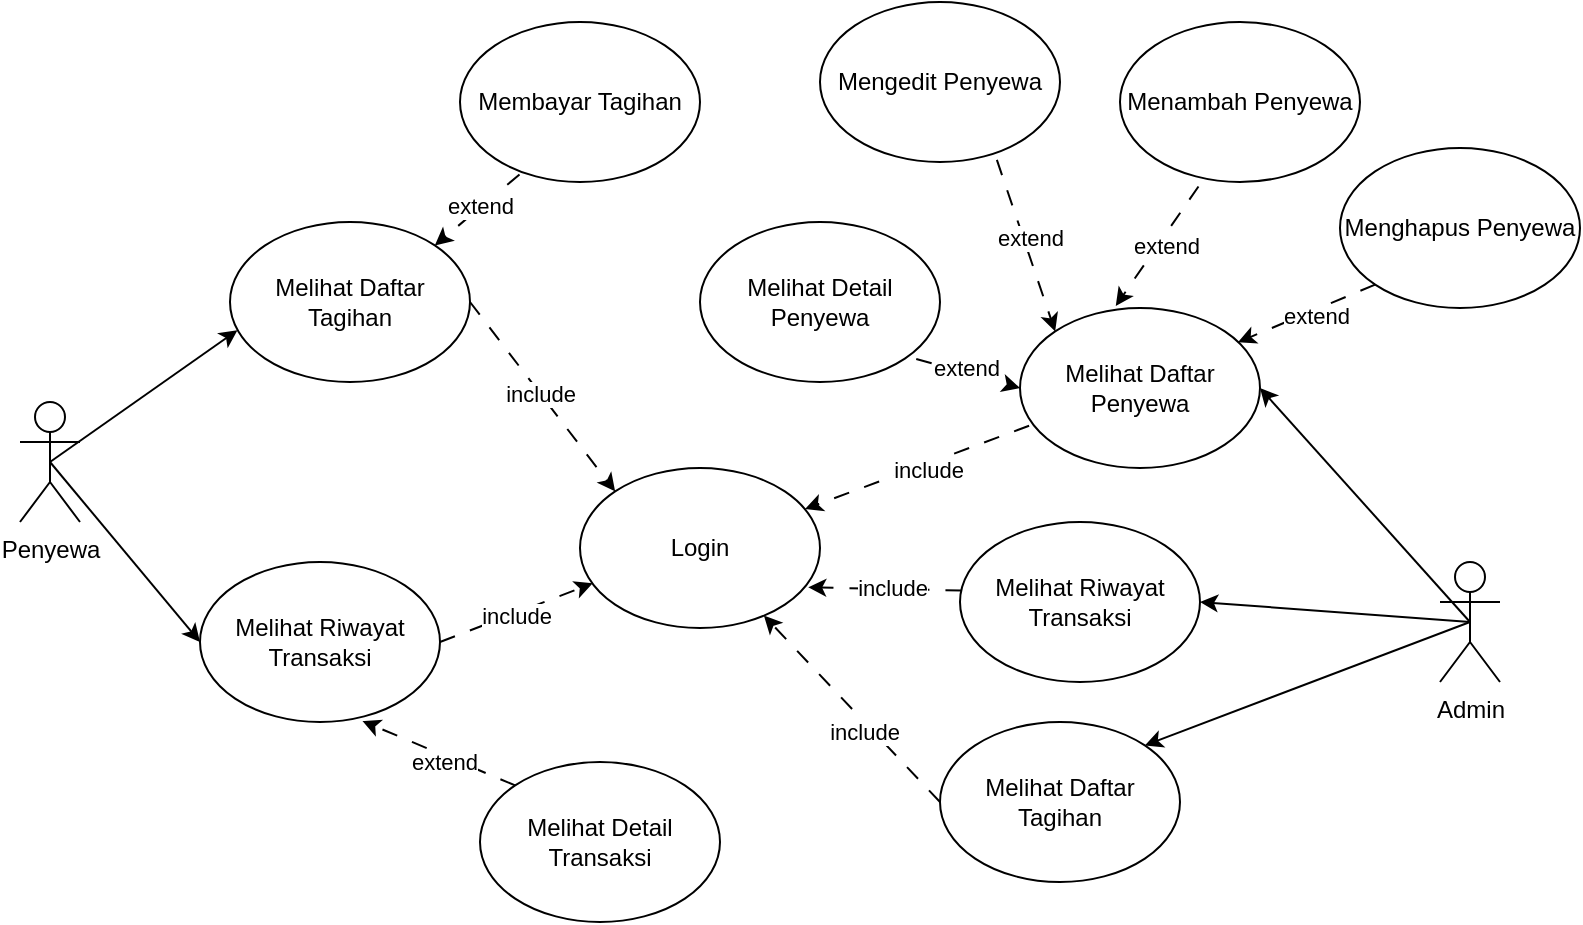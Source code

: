 <mxfile version="24.4.0" type="github">
  <diagram name="Halaman-1" id="odqo5G6KU87LUE8fHCEU">
    <mxGraphModel dx="880" dy="545" grid="1" gridSize="10" guides="1" tooltips="1" connect="1" arrows="1" fold="1" page="1" pageScale="1" pageWidth="1169" pageHeight="827" math="0" shadow="0">
      <root>
        <mxCell id="0" />
        <mxCell id="1" parent="0" />
        <mxCell id="24-caCGKZ3hmqMoE8zOM-1" value="Admin" style="shape=umlActor;verticalLabelPosition=bottom;verticalAlign=top;html=1;outlineConnect=0;" parent="1" vertex="1">
          <mxGeometry x="860" y="460" width="30" height="60" as="geometry" />
        </mxCell>
        <mxCell id="24-caCGKZ3hmqMoE8zOM-2" value="Penyewa" style="shape=umlActor;verticalLabelPosition=bottom;verticalAlign=top;html=1;outlineConnect=0;" parent="1" vertex="1">
          <mxGeometry x="150" y="380" width="30" height="60" as="geometry" />
        </mxCell>
        <mxCell id="24-caCGKZ3hmqMoE8zOM-4" value="Login" style="ellipse;whiteSpace=wrap;html=1;" parent="1" vertex="1">
          <mxGeometry x="430" y="413" width="120" height="80" as="geometry" />
        </mxCell>
        <mxCell id="24-caCGKZ3hmqMoE8zOM-5" value="Melihat Daftar Penyewa" style="ellipse;whiteSpace=wrap;html=1;" parent="1" vertex="1">
          <mxGeometry x="650" y="333" width="120" height="80" as="geometry" />
        </mxCell>
        <mxCell id="24-caCGKZ3hmqMoE8zOM-6" value="Melihat Riwayat Transaksi" style="ellipse;whiteSpace=wrap;html=1;" parent="1" vertex="1">
          <mxGeometry x="620" y="440" width="120" height="80" as="geometry" />
        </mxCell>
        <mxCell id="24-caCGKZ3hmqMoE8zOM-7" value="Melihat Daftar Tagihan" style="ellipse;whiteSpace=wrap;html=1;" parent="1" vertex="1">
          <mxGeometry x="610" y="540" width="120" height="80" as="geometry" />
        </mxCell>
        <mxCell id="24-caCGKZ3hmqMoE8zOM-11" value="" style="endArrow=classic;html=1;rounded=0;entryX=1;entryY=0.5;entryDx=0;entryDy=0;exitX=0.5;exitY=0.5;exitDx=0;exitDy=0;exitPerimeter=0;" parent="1" source="24-caCGKZ3hmqMoE8zOM-1" target="24-caCGKZ3hmqMoE8zOM-5" edge="1">
          <mxGeometry width="50" height="50" relative="1" as="geometry">
            <mxPoint x="1070" y="540" as="sourcePoint" />
            <mxPoint x="960" y="550" as="targetPoint" />
          </mxGeometry>
        </mxCell>
        <mxCell id="24-caCGKZ3hmqMoE8zOM-12" value="" style="endArrow=classic;html=1;rounded=0;entryX=1;entryY=0.5;entryDx=0;entryDy=0;exitX=0.5;exitY=0.5;exitDx=0;exitDy=0;exitPerimeter=0;" parent="1" source="24-caCGKZ3hmqMoE8zOM-1" target="24-caCGKZ3hmqMoE8zOM-6" edge="1">
          <mxGeometry width="50" height="50" relative="1" as="geometry">
            <mxPoint x="1105" y="540" as="sourcePoint" />
            <mxPoint x="896" y="562" as="targetPoint" />
          </mxGeometry>
        </mxCell>
        <mxCell id="24-caCGKZ3hmqMoE8zOM-13" value="" style="endArrow=classic;html=1;rounded=0;entryX=1;entryY=0;entryDx=0;entryDy=0;exitX=0.5;exitY=0.5;exitDx=0;exitDy=0;exitPerimeter=0;" parent="1" source="24-caCGKZ3hmqMoE8zOM-1" target="24-caCGKZ3hmqMoE8zOM-7" edge="1">
          <mxGeometry width="50" height="50" relative="1" as="geometry">
            <mxPoint x="1105" y="540" as="sourcePoint" />
            <mxPoint x="892" y="632" as="targetPoint" />
          </mxGeometry>
        </mxCell>
        <mxCell id="24-caCGKZ3hmqMoE8zOM-14" value="" style="endArrow=classic;html=1;rounded=0;entryX=0.951;entryY=0.746;entryDx=0;entryDy=0;exitX=0.006;exitY=0.428;exitDx=0;exitDy=0;dashed=1;dashPattern=8 8;entryPerimeter=0;exitPerimeter=0;" parent="1" source="24-caCGKZ3hmqMoE8zOM-6" target="24-caCGKZ3hmqMoE8zOM-4" edge="1">
          <mxGeometry width="50" height="50" relative="1" as="geometry">
            <mxPoint x="630" y="600" as="sourcePoint" />
            <mxPoint x="680" y="550" as="targetPoint" />
          </mxGeometry>
        </mxCell>
        <mxCell id="24-caCGKZ3hmqMoE8zOM-17" value="include" style="edgeLabel;html=1;align=center;verticalAlign=middle;resizable=0;points=[];" parent="24-caCGKZ3hmqMoE8zOM-14" vertex="1" connectable="0">
          <mxGeometry x="-0.057" y="-1" relative="1" as="geometry">
            <mxPoint x="1" as="offset" />
          </mxGeometry>
        </mxCell>
        <mxCell id="24-caCGKZ3hmqMoE8zOM-15" value="" style="endArrow=classic;html=1;rounded=0;exitX=0.038;exitY=0.736;exitDx=0;exitDy=0;dashed=1;dashPattern=8 8;exitPerimeter=0;" parent="1" source="24-caCGKZ3hmqMoE8zOM-5" target="24-caCGKZ3hmqMoE8zOM-4" edge="1">
          <mxGeometry width="50" height="50" relative="1" as="geometry">
            <mxPoint x="760" y="420" as="sourcePoint" />
            <mxPoint x="592" y="652" as="targetPoint" />
          </mxGeometry>
        </mxCell>
        <mxCell id="24-caCGKZ3hmqMoE8zOM-19" value="include" style="edgeLabel;html=1;align=center;verticalAlign=middle;resizable=0;points=[];" parent="24-caCGKZ3hmqMoE8zOM-15" vertex="1" connectable="0">
          <mxGeometry x="-0.081" y="3" relative="1" as="geometry">
            <mxPoint as="offset" />
          </mxGeometry>
        </mxCell>
        <mxCell id="24-caCGKZ3hmqMoE8zOM-16" value="" style="endArrow=classic;html=1;rounded=0;exitX=0;exitY=0.5;exitDx=0;exitDy=0;dashed=1;dashPattern=8 8;" parent="1" source="24-caCGKZ3hmqMoE8zOM-7" target="24-caCGKZ3hmqMoE8zOM-4" edge="1">
          <mxGeometry width="50" height="50" relative="1" as="geometry">
            <mxPoint x="760" y="550" as="sourcePoint" />
            <mxPoint x="602" y="662" as="targetPoint" />
          </mxGeometry>
        </mxCell>
        <mxCell id="24-caCGKZ3hmqMoE8zOM-20" value="include" style="edgeLabel;html=1;align=center;verticalAlign=middle;resizable=0;points=[];" parent="24-caCGKZ3hmqMoE8zOM-16" vertex="1" connectable="0">
          <mxGeometry x="-0.186" y="4" relative="1" as="geometry">
            <mxPoint as="offset" />
          </mxGeometry>
        </mxCell>
        <mxCell id="24-caCGKZ3hmqMoE8zOM-21" value="Menambah Penyewa" style="ellipse;whiteSpace=wrap;html=1;" parent="1" vertex="1">
          <mxGeometry x="700" y="190" width="120" height="80" as="geometry" />
        </mxCell>
        <mxCell id="24-caCGKZ3hmqMoE8zOM-22" value="Menghapus Penyewa" style="ellipse;whiteSpace=wrap;html=1;" parent="1" vertex="1">
          <mxGeometry x="810" y="253" width="120" height="80" as="geometry" />
        </mxCell>
        <mxCell id="24-caCGKZ3hmqMoE8zOM-25" value="Mengedit Penyewa" style="ellipse;whiteSpace=wrap;html=1;" parent="1" vertex="1">
          <mxGeometry x="550" y="180" width="120" height="80" as="geometry" />
        </mxCell>
        <mxCell id="24-caCGKZ3hmqMoE8zOM-26" value="" style="endArrow=classic;html=1;rounded=0;exitX=0.327;exitY=1.028;exitDx=0;exitDy=0;dashed=1;dashPattern=8 8;entryX=0.399;entryY=-0.013;entryDx=0;entryDy=0;entryPerimeter=0;exitPerimeter=0;" parent="1" source="24-caCGKZ3hmqMoE8zOM-21" target="24-caCGKZ3hmqMoE8zOM-5" edge="1">
          <mxGeometry width="50" height="50" relative="1" as="geometry">
            <mxPoint x="875" y="309" as="sourcePoint" />
            <mxPoint x="668" y="575" as="targetPoint" />
          </mxGeometry>
        </mxCell>
        <mxCell id="24-caCGKZ3hmqMoE8zOM-27" value="extend" style="edgeLabel;html=1;align=center;verticalAlign=middle;resizable=0;points=[];" parent="24-caCGKZ3hmqMoE8zOM-26" vertex="1" connectable="0">
          <mxGeometry x="-0.081" y="3" relative="1" as="geometry">
            <mxPoint as="offset" />
          </mxGeometry>
        </mxCell>
        <mxCell id="24-caCGKZ3hmqMoE8zOM-28" value="" style="endArrow=classic;html=1;rounded=0;exitX=0;exitY=1;exitDx=0;exitDy=0;dashed=1;dashPattern=8 8;entryX=0.908;entryY=0.214;entryDx=0;entryDy=0;entryPerimeter=0;" parent="1" source="24-caCGKZ3hmqMoE8zOM-22" target="24-caCGKZ3hmqMoE8zOM-5" edge="1">
          <mxGeometry width="50" height="50" relative="1" as="geometry">
            <mxPoint x="810" y="100" as="sourcePoint" />
            <mxPoint x="930" y="250" as="targetPoint" />
          </mxGeometry>
        </mxCell>
        <mxCell id="24-caCGKZ3hmqMoE8zOM-29" value="extend" style="edgeLabel;html=1;align=center;verticalAlign=middle;resizable=0;points=[];" parent="24-caCGKZ3hmqMoE8zOM-28" vertex="1" connectable="0">
          <mxGeometry x="-0.081" y="3" relative="1" as="geometry">
            <mxPoint as="offset" />
          </mxGeometry>
        </mxCell>
        <mxCell id="24-caCGKZ3hmqMoE8zOM-30" value="" style="endArrow=classic;html=1;rounded=0;exitX=0.737;exitY=0.987;exitDx=0;exitDy=0;dashed=1;dashPattern=8 8;entryX=0;entryY=0;entryDx=0;entryDy=0;exitPerimeter=0;" parent="1" source="24-caCGKZ3hmqMoE8zOM-25" target="24-caCGKZ3hmqMoE8zOM-5" edge="1">
          <mxGeometry width="50" height="50" relative="1" as="geometry">
            <mxPoint x="1002" y="153" as="sourcePoint" />
            <mxPoint x="957" y="253" as="targetPoint" />
          </mxGeometry>
        </mxCell>
        <mxCell id="24-caCGKZ3hmqMoE8zOM-31" value="extend" style="edgeLabel;html=1;align=center;verticalAlign=middle;resizable=0;points=[];" parent="24-caCGKZ3hmqMoE8zOM-30" vertex="1" connectable="0">
          <mxGeometry x="-0.081" y="3" relative="1" as="geometry">
            <mxPoint as="offset" />
          </mxGeometry>
        </mxCell>
        <mxCell id="24-caCGKZ3hmqMoE8zOM-33" value="Melihat Detail Penyewa" style="ellipse;whiteSpace=wrap;html=1;" parent="1" vertex="1">
          <mxGeometry x="490" y="290" width="120" height="80" as="geometry" />
        </mxCell>
        <mxCell id="24-caCGKZ3hmqMoE8zOM-34" value="" style="endArrow=classic;html=1;rounded=0;exitX=0.901;exitY=0.856;exitDx=0;exitDy=0;dashed=1;dashPattern=8 8;entryX=0;entryY=0.5;entryDx=0;entryDy=0;exitPerimeter=0;" parent="1" source="24-caCGKZ3hmqMoE8zOM-33" target="24-caCGKZ3hmqMoE8zOM-5" edge="1">
          <mxGeometry width="50" height="50" relative="1" as="geometry">
            <mxPoint x="756" y="182" as="sourcePoint" />
            <mxPoint x="877" y="273" as="targetPoint" />
          </mxGeometry>
        </mxCell>
        <mxCell id="24-caCGKZ3hmqMoE8zOM-35" value="extend" style="edgeLabel;html=1;align=center;verticalAlign=middle;resizable=0;points=[];" parent="24-caCGKZ3hmqMoE8zOM-34" vertex="1" connectable="0">
          <mxGeometry x="-0.081" y="3" relative="1" as="geometry">
            <mxPoint as="offset" />
          </mxGeometry>
        </mxCell>
        <mxCell id="24-caCGKZ3hmqMoE8zOM-37" value="Melihat Daftar Tagihan" style="ellipse;whiteSpace=wrap;html=1;" parent="1" vertex="1">
          <mxGeometry x="255" y="290" width="120" height="80" as="geometry" />
        </mxCell>
        <mxCell id="24-caCGKZ3hmqMoE8zOM-38" value="Membayar Tagihan" style="ellipse;whiteSpace=wrap;html=1;" parent="1" vertex="1">
          <mxGeometry x="370" y="190" width="120" height="80" as="geometry" />
        </mxCell>
        <mxCell id="24-caCGKZ3hmqMoE8zOM-39" value="Melihat Riwayat Transaksi" style="ellipse;whiteSpace=wrap;html=1;" parent="1" vertex="1">
          <mxGeometry x="240" y="460" width="120" height="80" as="geometry" />
        </mxCell>
        <mxCell id="24-caCGKZ3hmqMoE8zOM-41" value="Melihat Detail Transaksi" style="ellipse;whiteSpace=wrap;html=1;" parent="1" vertex="1">
          <mxGeometry x="380" y="560" width="120" height="80" as="geometry" />
        </mxCell>
        <mxCell id="24-caCGKZ3hmqMoE8zOM-42" value="" style="endArrow=classic;html=1;rounded=0;dashed=1;dashPattern=8 8;entryX=0.677;entryY=0.994;entryDx=0;entryDy=0;entryPerimeter=0;exitX=0;exitY=0;exitDx=0;exitDy=0;" parent="1" source="24-caCGKZ3hmqMoE8zOM-41" target="24-caCGKZ3hmqMoE8zOM-39" edge="1">
          <mxGeometry width="50" height="50" relative="1" as="geometry">
            <mxPoint x="320" y="460" as="sourcePoint" />
            <mxPoint x="441" y="551" as="targetPoint" />
          </mxGeometry>
        </mxCell>
        <mxCell id="24-caCGKZ3hmqMoE8zOM-43" value="extend" style="edgeLabel;html=1;align=center;verticalAlign=middle;resizable=0;points=[];" parent="24-caCGKZ3hmqMoE8zOM-42" vertex="1" connectable="0">
          <mxGeometry x="-0.081" y="3" relative="1" as="geometry">
            <mxPoint as="offset" />
          </mxGeometry>
        </mxCell>
        <mxCell id="24-caCGKZ3hmqMoE8zOM-45" value="" style="endArrow=classic;html=1;rounded=0;entryX=0;entryY=0.5;entryDx=0;entryDy=0;exitX=0.5;exitY=0.5;exitDx=0;exitDy=0;exitPerimeter=0;" parent="1" source="24-caCGKZ3hmqMoE8zOM-2" target="24-caCGKZ3hmqMoE8zOM-39" edge="1">
          <mxGeometry width="50" height="50" relative="1" as="geometry">
            <mxPoint x="430" y="550" as="sourcePoint" />
            <mxPoint x="500" y="400" as="targetPoint" />
          </mxGeometry>
        </mxCell>
        <mxCell id="24-caCGKZ3hmqMoE8zOM-47" value="" style="endArrow=classic;html=1;rounded=0;entryX=0.031;entryY=0.676;entryDx=0;entryDy=0;exitX=0.5;exitY=0.5;exitDx=0;exitDy=0;exitPerimeter=0;entryPerimeter=0;" parent="1" source="24-caCGKZ3hmqMoE8zOM-2" target="24-caCGKZ3hmqMoE8zOM-37" edge="1">
          <mxGeometry width="50" height="50" relative="1" as="geometry">
            <mxPoint x="115" y="420" as="sourcePoint" />
            <mxPoint x="250" y="440" as="targetPoint" />
          </mxGeometry>
        </mxCell>
        <mxCell id="24-caCGKZ3hmqMoE8zOM-48" value="" style="endArrow=classic;html=1;rounded=0;entryX=0;entryY=0;entryDx=0;entryDy=0;exitX=1;exitY=0.5;exitDx=0;exitDy=0;dashed=1;dashPattern=8 8;" parent="1" source="24-caCGKZ3hmqMoE8zOM-37" target="24-caCGKZ3hmqMoE8zOM-4" edge="1">
          <mxGeometry width="50" height="50" relative="1" as="geometry">
            <mxPoint x="849" y="526" as="sourcePoint" />
            <mxPoint x="683" y="460" as="targetPoint" />
          </mxGeometry>
        </mxCell>
        <mxCell id="24-caCGKZ3hmqMoE8zOM-49" value="include" style="edgeLabel;html=1;align=center;verticalAlign=middle;resizable=0;points=[];" parent="24-caCGKZ3hmqMoE8zOM-48" vertex="1" connectable="0">
          <mxGeometry x="-0.057" y="-1" relative="1" as="geometry">
            <mxPoint x="1" as="offset" />
          </mxGeometry>
        </mxCell>
        <mxCell id="24-caCGKZ3hmqMoE8zOM-50" value="" style="endArrow=classic;html=1;rounded=0;exitX=0.248;exitY=0.953;exitDx=0;exitDy=0;dashed=1;dashPattern=8 8;entryX=1;entryY=0;entryDx=0;entryDy=0;exitPerimeter=0;" parent="1" source="24-caCGKZ3hmqMoE8zOM-38" target="24-caCGKZ3hmqMoE8zOM-37" edge="1">
          <mxGeometry width="50" height="50" relative="1" as="geometry">
            <mxPoint x="370" y="280" as="sourcePoint" />
            <mxPoint x="325" y="288" as="targetPoint" />
          </mxGeometry>
        </mxCell>
        <mxCell id="24-caCGKZ3hmqMoE8zOM-51" value="extend" style="edgeLabel;html=1;align=center;verticalAlign=middle;resizable=0;points=[];" parent="24-caCGKZ3hmqMoE8zOM-50" vertex="1" connectable="0">
          <mxGeometry x="-0.057" y="-1" relative="1" as="geometry">
            <mxPoint x="1" as="offset" />
          </mxGeometry>
        </mxCell>
        <mxCell id="24-caCGKZ3hmqMoE8zOM-52" value="" style="endArrow=classic;html=1;rounded=0;entryX=0.053;entryY=0.721;entryDx=0;entryDy=0;exitX=1;exitY=0.5;exitDx=0;exitDy=0;dashed=1;dashPattern=8 8;entryPerimeter=0;" parent="1" source="24-caCGKZ3hmqMoE8zOM-39" target="24-caCGKZ3hmqMoE8zOM-4" edge="1">
          <mxGeometry width="50" height="50" relative="1" as="geometry">
            <mxPoint x="370" y="440" as="sourcePoint" />
            <mxPoint x="570" y="480" as="targetPoint" />
          </mxGeometry>
        </mxCell>
        <mxCell id="24-caCGKZ3hmqMoE8zOM-53" value="include" style="edgeLabel;html=1;align=center;verticalAlign=middle;resizable=0;points=[];" parent="24-caCGKZ3hmqMoE8zOM-52" vertex="1" connectable="0">
          <mxGeometry x="-0.057" y="-1" relative="1" as="geometry">
            <mxPoint x="1" as="offset" />
          </mxGeometry>
        </mxCell>
      </root>
    </mxGraphModel>
  </diagram>
</mxfile>
